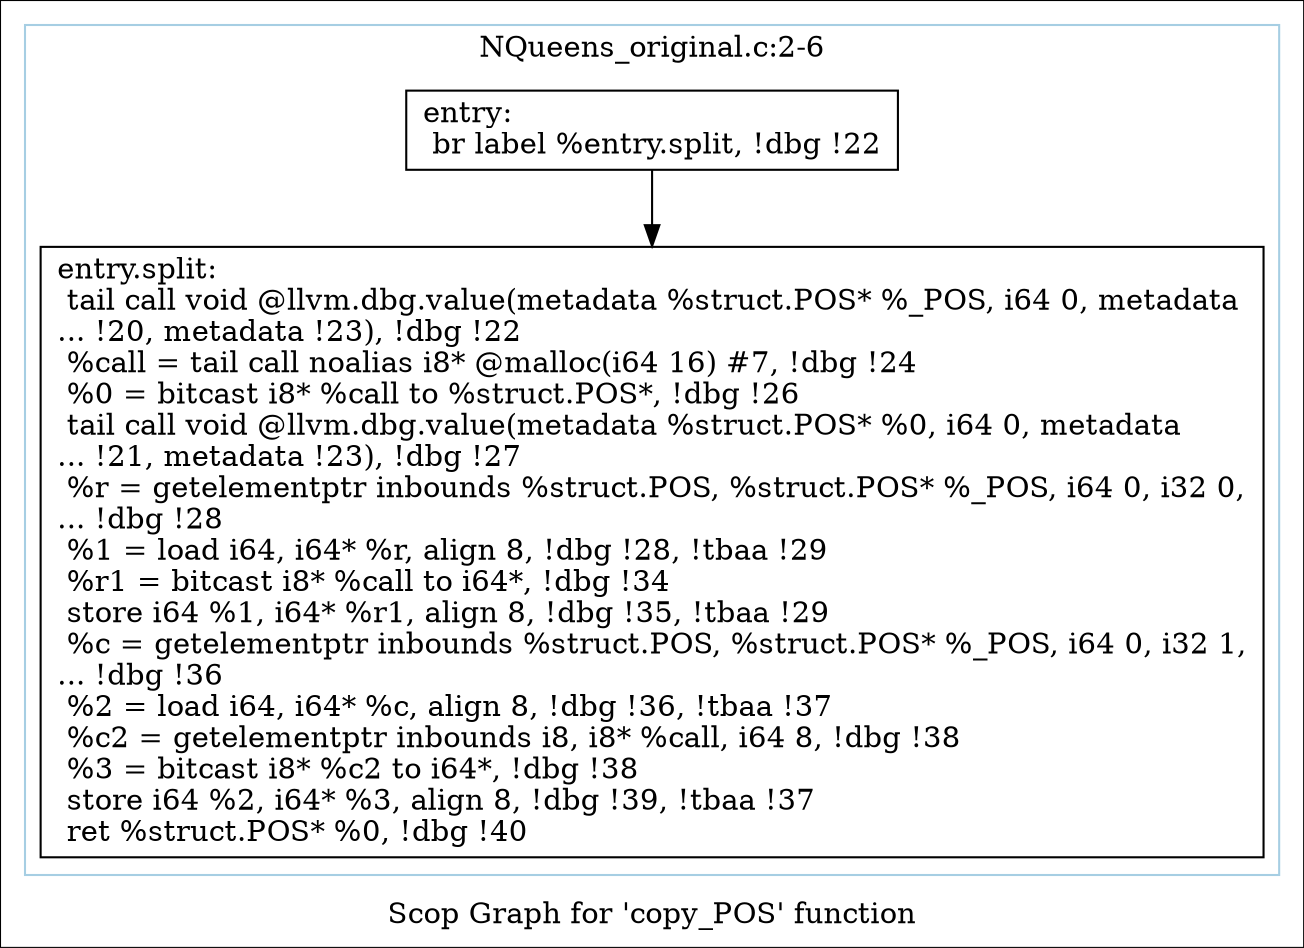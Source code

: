 digraph "Scop Graph for 'copy_POS' function" {
	label="Scop Graph for 'copy_POS' function";

	Node0xa57a330 [shape=record,label="{entry:\l  br label %entry.split, !dbg !22\l}"];
	Node0xa57a330 -> Node0xa5db140;
	Node0xa5db140 [shape=record,label="{entry.split:                                      \l  tail call void @llvm.dbg.value(metadata %struct.POS* %_POS, i64 0, metadata\l... !20, metadata !23), !dbg !22\l  %call = tail call noalias i8* @malloc(i64 16) #7, !dbg !24\l  %0 = bitcast i8* %call to %struct.POS*, !dbg !26\l  tail call void @llvm.dbg.value(metadata %struct.POS* %0, i64 0, metadata\l... !21, metadata !23), !dbg !27\l  %r = getelementptr inbounds %struct.POS, %struct.POS* %_POS, i64 0, i32 0,\l... !dbg !28\l  %1 = load i64, i64* %r, align 8, !dbg !28, !tbaa !29\l  %r1 = bitcast i8* %call to i64*, !dbg !34\l  store i64 %1, i64* %r1, align 8, !dbg !35, !tbaa !29\l  %c = getelementptr inbounds %struct.POS, %struct.POS* %_POS, i64 0, i32 1,\l... !dbg !36\l  %2 = load i64, i64* %c, align 8, !dbg !36, !tbaa !37\l  %c2 = getelementptr inbounds i8, i8* %call, i64 8, !dbg !38\l  %3 = bitcast i8* %c2 to i64*, !dbg !38\l  store i64 %2, i64* %3, align 8, !dbg !39, !tbaa !37\l  ret %struct.POS* %0, !dbg !40\l}"];
	colorscheme = "paired12"
        subgraph cluster_0xa5e6f60 {
          label = "NQueens_original.c:2-6
";
          style = solid;
          color = 1
          Node0xa57a330;
          Node0xa5db140;
        }
}

